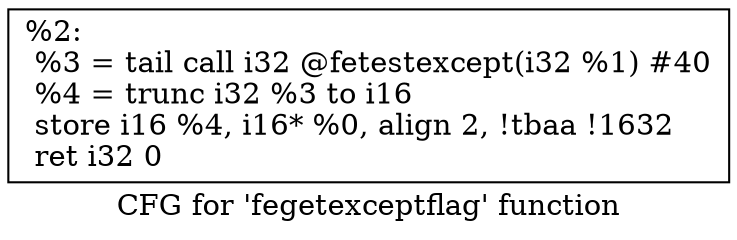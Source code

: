 digraph "CFG for 'fegetexceptflag' function" {
	label="CFG for 'fegetexceptflag' function";

	Node0x1ce22a0 [shape=record,label="{%2:\l  %3 = tail call i32 @fetestexcept(i32 %1) #40\l  %4 = trunc i32 %3 to i16\l  store i16 %4, i16* %0, align 2, !tbaa !1632\l  ret i32 0\l}"];
}
